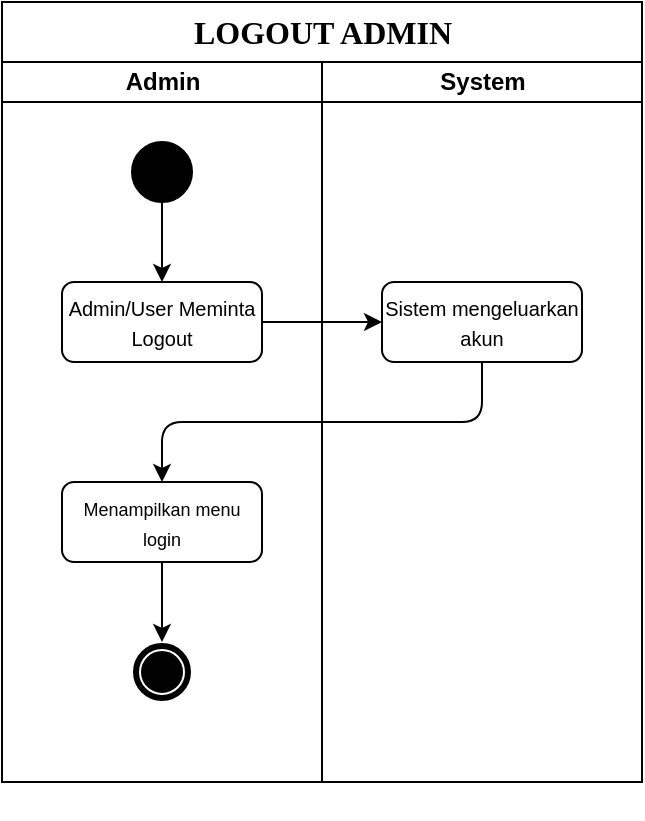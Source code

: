 <mxfile version="14.6.1" type="device"><diagram name="Page-1" id="74e2e168-ea6b-b213-b513-2b3c1d86103e"><mxGraphModel dx="1038" dy="548" grid="1" gridSize="10" guides="1" tooltips="1" connect="1" arrows="1" fold="1" page="1" pageScale="1" pageWidth="1100" pageHeight="850" background="#ffffff" math="0" shadow="0"><root><mxCell id="0"/><mxCell id="1" parent="0"/><mxCell id="77e6c97f196da883-1" value="&lt;font style=&quot;font-size: 16px&quot;&gt;LOGOUT ADMIN&lt;/font&gt;" style="swimlane;html=1;childLayout=stackLayout;startSize=30;rounded=0;shadow=0;labelBackgroundColor=none;strokeWidth=1;fontFamily=Verdana;fontSize=8;align=center;" parent="1" vertex="1"><mxGeometry x="340" y="220" width="320" height="390" as="geometry"/></mxCell><mxCell id="77e6c97f196da883-4" value="Admin" style="swimlane;html=1;startSize=20;" parent="77e6c97f196da883-1" vertex="1"><mxGeometry y="30" width="160" height="360" as="geometry"/></mxCell><mxCell id="QyMo5nPekxAf_dVlGRvf-1" value="&lt;font size=&quot;1&quot;&gt;Admin/User Meminta Logout&lt;/font&gt;" style="rounded=1;whiteSpace=wrap;html=1;" parent="77e6c97f196da883-4" vertex="1"><mxGeometry x="30" y="110" width="100" height="40" as="geometry"/></mxCell><mxCell id="QyMo5nPekxAf_dVlGRvf-3" value="" style="endArrow=classic;html=1;exitX=0.5;exitY=1;exitDx=0;exitDy=0;exitPerimeter=0;entryX=0.5;entryY=0;entryDx=0;entryDy=0;" parent="77e6c97f196da883-4" target="QyMo5nPekxAf_dVlGRvf-1" edge="1"><mxGeometry width="50" height="50" relative="1" as="geometry"><mxPoint x="80" y="70" as="sourcePoint"/><mxPoint x="300" y="160" as="targetPoint"/></mxGeometry></mxCell><mxCell id="QyMo5nPekxAf_dVlGRvf-36" style="edgeStyle=orthogonalEdgeStyle;rounded=0;orthogonalLoop=1;jettySize=auto;html=1;exitX=0.5;exitY=1;exitDx=0;exitDy=0;" parent="77e6c97f196da883-4" edge="1"><mxGeometry relative="1" as="geometry"><mxPoint x="80" y="370" as="sourcePoint"/><mxPoint x="80" y="370" as="targetPoint"/></mxGeometry></mxCell><mxCell id="QyMo5nPekxAf_dVlGRvf-37" value="" style="ellipse;whiteSpace=wrap;html=1;aspect=fixed;fontColor=#000000;fillColor=#000000;" parent="77e6c97f196da883-4" vertex="1"><mxGeometry x="65" y="40" width="30" height="30" as="geometry"/></mxCell><mxCell id="QyMo5nPekxAf_dVlGRvf-33" value="" style="ellipse;shape=doubleEllipse;whiteSpace=wrap;html=1;aspect=fixed;strokeColor=#FFFFFF;fillColor=#030202;" parent="77e6c97f196da883-4" vertex="1"><mxGeometry x="65" y="290" width="30" height="30" as="geometry"/></mxCell><mxCell id="ziGHsBQF0vxsuir9dcmi-2" value="&lt;font style=&quot;font-size: 9px&quot;&gt;Menampilkan menu login&lt;/font&gt;" style="rounded=1;whiteSpace=wrap;html=1;" parent="77e6c97f196da883-4" vertex="1"><mxGeometry x="30" y="210" width="100" height="40" as="geometry"/></mxCell><mxCell id="QyMo5nPekxAf_dVlGRvf-34" value="" style="endArrow=classic;html=1;exitX=0.5;exitY=1;exitDx=0;exitDy=0;entryX=0.5;entryY=0;entryDx=0;entryDy=0;" parent="77e6c97f196da883-4" source="ziGHsBQF0vxsuir9dcmi-2" target="QyMo5nPekxAf_dVlGRvf-33" edge="1"><mxGeometry width="50" height="50" relative="1" as="geometry"><mxPoint x="240" y="280" as="sourcePoint"/><mxPoint x="230" y="460" as="targetPoint"/></mxGeometry></mxCell><mxCell id="QyMo5nPekxAf_dVlGRvf-19" value="" style="endArrow=classic;html=1;exitX=1;exitY=0.5;exitDx=0;exitDy=0;" parent="77e6c97f196da883-1" source="QyMo5nPekxAf_dVlGRvf-1" target="QyMo5nPekxAf_dVlGRvf-18" edge="1"><mxGeometry width="50" height="50" relative="1" as="geometry"><mxPoint x="280" y="290" as="sourcePoint"/><mxPoint x="330" y="240" as="targetPoint"/></mxGeometry></mxCell><mxCell id="77e6c97f196da883-6" value="System" style="swimlane;html=1;startSize=20;" parent="77e6c97f196da883-1" vertex="1"><mxGeometry x="160" y="30" width="160" height="360" as="geometry"/></mxCell><mxCell id="QyMo5nPekxAf_dVlGRvf-18" value="&lt;font size=&quot;1&quot;&gt;Sistem mengeluarkan akun&lt;/font&gt;" style="rounded=1;whiteSpace=wrap;html=1;" parent="77e6c97f196da883-6" vertex="1"><mxGeometry x="30" y="110" width="100" height="40" as="geometry"/></mxCell><mxCell id="QyMo5nPekxAf_dVlGRvf-20" value="" style="endArrow=classic;html=1;exitX=0.5;exitY=1;exitDx=0;exitDy=0;entryX=0.5;entryY=0;entryDx=0;entryDy=0;" parent="77e6c97f196da883-1" source="QyMo5nPekxAf_dVlGRvf-18" target="ziGHsBQF0vxsuir9dcmi-2" edge="1"><mxGeometry width="50" height="50" relative="1" as="geometry"><mxPoint x="280" y="300" as="sourcePoint"/><mxPoint x="240" y="230" as="targetPoint"/><Array as="points"><mxPoint x="240" y="210"/><mxPoint x="80" y="210"/></Array></mxGeometry></mxCell></root></mxGraphModel></diagram></mxfile>